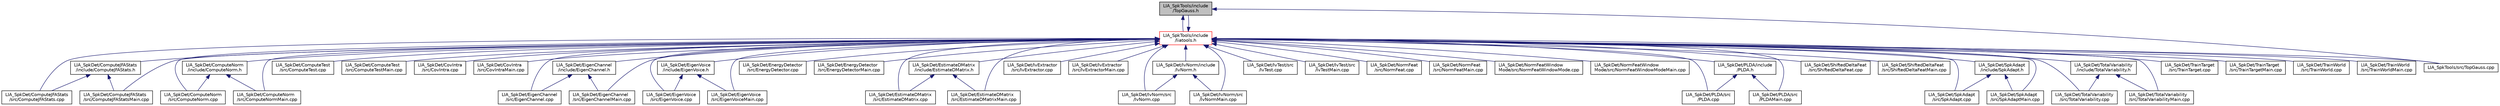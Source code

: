 digraph "LIA_SpkTools/include/TopGauss.h"
{
  edge [fontname="Helvetica",fontsize="10",labelfontname="Helvetica",labelfontsize="10"];
  node [fontname="Helvetica",fontsize="10",shape=record];
  Node1 [label="LIA_SpkTools/include\l/TopGauss.h",height=0.2,width=0.4,color="black", fillcolor="grey75", style="filled" fontcolor="black"];
  Node1 -> Node2 [dir="back",color="midnightblue",fontsize="10",style="solid",fontname="Helvetica"];
  Node2 [label="LIA_SpkTools/include\l/liatools.h",height=0.2,width=0.4,color="red", fillcolor="white", style="filled",URL="$liatools_8h.html"];
  Node2 -> Node3 [dir="back",color="midnightblue",fontsize="10",style="solid",fontname="Helvetica"];
  Node3 [label="LIA_SpkDet/ComputeJFAStats\l/include/ComputeJFAStats.h",height=0.2,width=0.4,color="black", fillcolor="white", style="filled",URL="$ComputeJFAStats_8h.html"];
  Node3 -> Node4 [dir="back",color="midnightblue",fontsize="10",style="solid",fontname="Helvetica"];
  Node4 [label="LIA_SpkDet/ComputeJFAStats\l/src/ComputeJFAStats.cpp",height=0.2,width=0.4,color="black", fillcolor="white", style="filled",URL="$ComputeJFAStats_8cpp.html"];
  Node3 -> Node5 [dir="back",color="midnightblue",fontsize="10",style="solid",fontname="Helvetica"];
  Node5 [label="LIA_SpkDet/ComputeJFAStats\l/src/ComputeJFAStatsMain.cpp",height=0.2,width=0.4,color="black", fillcolor="white", style="filled",URL="$ComputeJFAStatsMain_8cpp.html"];
  Node2 -> Node4 [dir="back",color="midnightblue",fontsize="10",style="solid",fontname="Helvetica"];
  Node2 -> Node5 [dir="back",color="midnightblue",fontsize="10",style="solid",fontname="Helvetica"];
  Node2 -> Node6 [dir="back",color="midnightblue",fontsize="10",style="solid",fontname="Helvetica"];
  Node6 [label="LIA_SpkDet/ComputeNorm\l/include/ComputeNorm.h",height=0.2,width=0.4,color="black", fillcolor="white", style="filled",URL="$ComputeNorm_8h.html"];
  Node6 -> Node7 [dir="back",color="midnightblue",fontsize="10",style="solid",fontname="Helvetica"];
  Node7 [label="LIA_SpkDet/ComputeNorm\l/src/ComputeNorm.cpp",height=0.2,width=0.4,color="black", fillcolor="white", style="filled",URL="$ComputeNorm_8cpp.html"];
  Node6 -> Node8 [dir="back",color="midnightblue",fontsize="10",style="solid",fontname="Helvetica"];
  Node8 [label="LIA_SpkDet/ComputeNorm\l/src/ComputeNormMain.cpp",height=0.2,width=0.4,color="black", fillcolor="white", style="filled",URL="$ComputeNormMain_8cpp.html"];
  Node2 -> Node7 [dir="back",color="midnightblue",fontsize="10",style="solid",fontname="Helvetica"];
  Node2 -> Node8 [dir="back",color="midnightblue",fontsize="10",style="solid",fontname="Helvetica"];
  Node2 -> Node9 [dir="back",color="midnightblue",fontsize="10",style="solid",fontname="Helvetica"];
  Node9 [label="LIA_SpkDet/ComputeTest\l/src/ComputeTest.cpp",height=0.2,width=0.4,color="black", fillcolor="white", style="filled",URL="$ComputeTest_8cpp.html"];
  Node2 -> Node10 [dir="back",color="midnightblue",fontsize="10",style="solid",fontname="Helvetica"];
  Node10 [label="LIA_SpkDet/ComputeTest\l/src/ComputeTestMain.cpp",height=0.2,width=0.4,color="black", fillcolor="white", style="filled",URL="$ComputeTestMain_8cpp.html"];
  Node2 -> Node11 [dir="back",color="midnightblue",fontsize="10",style="solid",fontname="Helvetica"];
  Node11 [label="LIA_SpkDet/CovIntra\l/src/CovIntra.cpp",height=0.2,width=0.4,color="black", fillcolor="white", style="filled",URL="$CovIntra_8cpp.html"];
  Node2 -> Node12 [dir="back",color="midnightblue",fontsize="10",style="solid",fontname="Helvetica"];
  Node12 [label="LIA_SpkDet/CovIntra\l/src/CovIntraMain.cpp",height=0.2,width=0.4,color="black", fillcolor="white", style="filled",URL="$CovIntraMain_8cpp.html"];
  Node2 -> Node13 [dir="back",color="midnightblue",fontsize="10",style="solid",fontname="Helvetica"];
  Node13 [label="LIA_SpkDet/EigenChannel\l/include/EigenChannel.h",height=0.2,width=0.4,color="black", fillcolor="white", style="filled",URL="$EigenChannel_8h.html"];
  Node13 -> Node14 [dir="back",color="midnightblue",fontsize="10",style="solid",fontname="Helvetica"];
  Node14 [label="LIA_SpkDet/EigenChannel\l/src/EigenChannel.cpp",height=0.2,width=0.4,color="black", fillcolor="white", style="filled",URL="$EigenChannel_8cpp.html"];
  Node13 -> Node15 [dir="back",color="midnightblue",fontsize="10",style="solid",fontname="Helvetica"];
  Node15 [label="LIA_SpkDet/EigenChannel\l/src/EigenChannelMain.cpp",height=0.2,width=0.4,color="black", fillcolor="white", style="filled",URL="$EigenChannelMain_8cpp.html"];
  Node2 -> Node14 [dir="back",color="midnightblue",fontsize="10",style="solid",fontname="Helvetica"];
  Node2 -> Node15 [dir="back",color="midnightblue",fontsize="10",style="solid",fontname="Helvetica"];
  Node2 -> Node16 [dir="back",color="midnightblue",fontsize="10",style="solid",fontname="Helvetica"];
  Node16 [label="LIA_SpkDet/EigenVoice\l/include/EigenVoice.h",height=0.2,width=0.4,color="black", fillcolor="white", style="filled",URL="$EigenVoice_8h.html"];
  Node16 -> Node17 [dir="back",color="midnightblue",fontsize="10",style="solid",fontname="Helvetica"];
  Node17 [label="LIA_SpkDet/EigenVoice\l/src/EigenVoice.cpp",height=0.2,width=0.4,color="black", fillcolor="white", style="filled",URL="$EigenVoice_8cpp.html"];
  Node16 -> Node18 [dir="back",color="midnightblue",fontsize="10",style="solid",fontname="Helvetica"];
  Node18 [label="LIA_SpkDet/EigenVoice\l/src/EigenVoiceMain.cpp",height=0.2,width=0.4,color="black", fillcolor="white", style="filled",URL="$EigenVoiceMain_8cpp.html"];
  Node2 -> Node17 [dir="back",color="midnightblue",fontsize="10",style="solid",fontname="Helvetica"];
  Node2 -> Node18 [dir="back",color="midnightblue",fontsize="10",style="solid",fontname="Helvetica"];
  Node2 -> Node19 [dir="back",color="midnightblue",fontsize="10",style="solid",fontname="Helvetica"];
  Node19 [label="LIA_SpkDet/EnergyDetector\l/src/EnergyDetector.cpp",height=0.2,width=0.4,color="black", fillcolor="white", style="filled",URL="$EnergyDetector_8cpp.html"];
  Node2 -> Node20 [dir="back",color="midnightblue",fontsize="10",style="solid",fontname="Helvetica"];
  Node20 [label="LIA_SpkDet/EnergyDetector\l/src/EnergyDetectorMain.cpp",height=0.2,width=0.4,color="black", fillcolor="white", style="filled",URL="$EnergyDetectorMain_8cpp.html"];
  Node2 -> Node21 [dir="back",color="midnightblue",fontsize="10",style="solid",fontname="Helvetica"];
  Node21 [label="LIA_SpkDet/EstimateDMatrix\l/include/EstimateDMatrix.h",height=0.2,width=0.4,color="black", fillcolor="white", style="filled",URL="$EstimateDMatrix_8h.html"];
  Node21 -> Node22 [dir="back",color="midnightblue",fontsize="10",style="solid",fontname="Helvetica"];
  Node22 [label="LIA_SpkDet/EstimateDMatrix\l/src/EstimateDMatrix.cpp",height=0.2,width=0.4,color="black", fillcolor="white", style="filled",URL="$EstimateDMatrix_8cpp.html"];
  Node21 -> Node23 [dir="back",color="midnightblue",fontsize="10",style="solid",fontname="Helvetica"];
  Node23 [label="LIA_SpkDet/EstimateDMatrix\l/src/EstimateDMatrixMain.cpp",height=0.2,width=0.4,color="black", fillcolor="white", style="filled",URL="$EstimateDMatrixMain_8cpp.html"];
  Node2 -> Node22 [dir="back",color="midnightblue",fontsize="10",style="solid",fontname="Helvetica"];
  Node2 -> Node23 [dir="back",color="midnightblue",fontsize="10",style="solid",fontname="Helvetica"];
  Node2 -> Node24 [dir="back",color="midnightblue",fontsize="10",style="solid",fontname="Helvetica"];
  Node24 [label="LIA_SpkDet/IvExtractor\l/src/IvExtractor.cpp",height=0.2,width=0.4,color="black", fillcolor="white", style="filled",URL="$IvExtractor_8cpp.html"];
  Node2 -> Node25 [dir="back",color="midnightblue",fontsize="10",style="solid",fontname="Helvetica"];
  Node25 [label="LIA_SpkDet/IvExtractor\l/src/IvExtractorMain.cpp",height=0.2,width=0.4,color="black", fillcolor="white", style="filled",URL="$IvExtractorMain_8cpp.html"];
  Node2 -> Node26 [dir="back",color="midnightblue",fontsize="10",style="solid",fontname="Helvetica"];
  Node26 [label="LIA_SpkDet/IvNorm/include\l/IvNorm.h",height=0.2,width=0.4,color="black", fillcolor="white", style="filled",URL="$IvNorm_8h.html"];
  Node26 -> Node27 [dir="back",color="midnightblue",fontsize="10",style="solid",fontname="Helvetica"];
  Node27 [label="LIA_SpkDet/IvNorm/src\l/IvNorm.cpp",height=0.2,width=0.4,color="black", fillcolor="white", style="filled",URL="$IvNorm_8cpp.html"];
  Node26 -> Node28 [dir="back",color="midnightblue",fontsize="10",style="solid",fontname="Helvetica"];
  Node28 [label="LIA_SpkDet/IvNorm/src\l/IvNormMain.cpp",height=0.2,width=0.4,color="black", fillcolor="white", style="filled",URL="$IvNormMain_8cpp.html"];
  Node2 -> Node27 [dir="back",color="midnightblue",fontsize="10",style="solid",fontname="Helvetica"];
  Node2 -> Node28 [dir="back",color="midnightblue",fontsize="10",style="solid",fontname="Helvetica"];
  Node2 -> Node29 [dir="back",color="midnightblue",fontsize="10",style="solid",fontname="Helvetica"];
  Node29 [label="LIA_SpkDet/IvTest/src\l/IvTest.cpp",height=0.2,width=0.4,color="black", fillcolor="white", style="filled",URL="$IvTest_8cpp.html"];
  Node2 -> Node30 [dir="back",color="midnightblue",fontsize="10",style="solid",fontname="Helvetica"];
  Node30 [label="LIA_SpkDet/IvTest/src\l/IvTestMain.cpp",height=0.2,width=0.4,color="black", fillcolor="white", style="filled",URL="$IvTestMain_8cpp.html"];
  Node2 -> Node31 [dir="back",color="midnightblue",fontsize="10",style="solid",fontname="Helvetica"];
  Node31 [label="LIA_SpkDet/NormFeat\l/src/NormFeat.cpp",height=0.2,width=0.4,color="black", fillcolor="white", style="filled",URL="$NormFeat_8cpp.html"];
  Node2 -> Node32 [dir="back",color="midnightblue",fontsize="10",style="solid",fontname="Helvetica"];
  Node32 [label="LIA_SpkDet/NormFeat\l/src/NormFeatMain.cpp",height=0.2,width=0.4,color="black", fillcolor="white", style="filled",URL="$NormFeatMain_8cpp.html"];
  Node2 -> Node33 [dir="back",color="midnightblue",fontsize="10",style="solid",fontname="Helvetica"];
  Node33 [label="LIA_SpkDet/NormFeatWindow\lMode/src/NormFeatWindowMode.cpp",height=0.2,width=0.4,color="black", fillcolor="white", style="filled",URL="$NormFeatWindowMode_8cpp.html"];
  Node2 -> Node34 [dir="back",color="midnightblue",fontsize="10",style="solid",fontname="Helvetica"];
  Node34 [label="LIA_SpkDet/NormFeatWindow\lMode/src/NormFeatWindowModeMain.cpp",height=0.2,width=0.4,color="black", fillcolor="white", style="filled",URL="$NormFeatWindowModeMain_8cpp.html"];
  Node2 -> Node35 [dir="back",color="midnightblue",fontsize="10",style="solid",fontname="Helvetica"];
  Node35 [label="LIA_SpkDet/PLDA/include\l/PLDA.h",height=0.2,width=0.4,color="black", fillcolor="white", style="filled",URL="$PLDA_8h.html"];
  Node35 -> Node36 [dir="back",color="midnightblue",fontsize="10",style="solid",fontname="Helvetica"];
  Node36 [label="LIA_SpkDet/PLDA/src\l/PLDA.cpp",height=0.2,width=0.4,color="black", fillcolor="white", style="filled",URL="$PLDA_8cpp.html"];
  Node35 -> Node37 [dir="back",color="midnightblue",fontsize="10",style="solid",fontname="Helvetica"];
  Node37 [label="LIA_SpkDet/PLDA/src\l/PLDAMain.cpp",height=0.2,width=0.4,color="black", fillcolor="white", style="filled",URL="$PLDAMain_8cpp.html"];
  Node2 -> Node36 [dir="back",color="midnightblue",fontsize="10",style="solid",fontname="Helvetica"];
  Node2 -> Node37 [dir="back",color="midnightblue",fontsize="10",style="solid",fontname="Helvetica"];
  Node2 -> Node38 [dir="back",color="midnightblue",fontsize="10",style="solid",fontname="Helvetica"];
  Node38 [label="LIA_SpkDet/ShiftedDeltaFeat\l/src/ShiftedDeltaFeat.cpp",height=0.2,width=0.4,color="black", fillcolor="white", style="filled",URL="$ShiftedDeltaFeat_8cpp.html"];
  Node2 -> Node39 [dir="back",color="midnightblue",fontsize="10",style="solid",fontname="Helvetica"];
  Node39 [label="LIA_SpkDet/ShiftedDeltaFeat\l/src/ShiftedDeltaFeatMain.cpp",height=0.2,width=0.4,color="black", fillcolor="white", style="filled",URL="$ShiftedDeltaFeatMain_8cpp.html"];
  Node2 -> Node40 [dir="back",color="midnightblue",fontsize="10",style="solid",fontname="Helvetica"];
  Node40 [label="LIA_SpkDet/SpkAdapt\l/include/SpkAdapt.h",height=0.2,width=0.4,color="black", fillcolor="white", style="filled",URL="$SpkAdapt_8h.html"];
  Node40 -> Node41 [dir="back",color="midnightblue",fontsize="10",style="solid",fontname="Helvetica"];
  Node41 [label="LIA_SpkDet/SpkAdapt\l/src/SpkAdapt.cpp",height=0.2,width=0.4,color="black", fillcolor="white", style="filled",URL="$SpkAdapt_8cpp.html"];
  Node40 -> Node42 [dir="back",color="midnightblue",fontsize="10",style="solid",fontname="Helvetica"];
  Node42 [label="LIA_SpkDet/SpkAdapt\l/src/SpkAdaptMain.cpp",height=0.2,width=0.4,color="black", fillcolor="white", style="filled",URL="$SpkAdaptMain_8cpp.html"];
  Node2 -> Node41 [dir="back",color="midnightblue",fontsize="10",style="solid",fontname="Helvetica"];
  Node2 -> Node42 [dir="back",color="midnightblue",fontsize="10",style="solid",fontname="Helvetica"];
  Node2 -> Node43 [dir="back",color="midnightblue",fontsize="10",style="solid",fontname="Helvetica"];
  Node43 [label="LIA_SpkDet/TotalVariability\l/include/TotalVariability.h",height=0.2,width=0.4,color="black", fillcolor="white", style="filled",URL="$TotalVariability_8h.html"];
  Node43 -> Node44 [dir="back",color="midnightblue",fontsize="10",style="solid",fontname="Helvetica"];
  Node44 [label="LIA_SpkDet/TotalVariability\l/src/TotalVariability.cpp",height=0.2,width=0.4,color="black", fillcolor="white", style="filled",URL="$TotalVariability_8cpp.html"];
  Node43 -> Node45 [dir="back",color="midnightblue",fontsize="10",style="solid",fontname="Helvetica"];
  Node45 [label="LIA_SpkDet/TotalVariability\l/src/TotalVariabilityMain.cpp",height=0.2,width=0.4,color="black", fillcolor="white", style="filled",URL="$TotalVariabilityMain_8cpp.html"];
  Node2 -> Node44 [dir="back",color="midnightblue",fontsize="10",style="solid",fontname="Helvetica"];
  Node2 -> Node45 [dir="back",color="midnightblue",fontsize="10",style="solid",fontname="Helvetica"];
  Node2 -> Node46 [dir="back",color="midnightblue",fontsize="10",style="solid",fontname="Helvetica"];
  Node46 [label="LIA_SpkDet/TrainTarget\l/src/TrainTarget.cpp",height=0.2,width=0.4,color="black", fillcolor="white", style="filled",URL="$TrainTarget_8cpp.html"];
  Node2 -> Node47 [dir="back",color="midnightblue",fontsize="10",style="solid",fontname="Helvetica"];
  Node47 [label="LIA_SpkDet/TrainTarget\l/src/TrainTargetMain.cpp",height=0.2,width=0.4,color="black", fillcolor="white", style="filled",URL="$TrainTargetMain_8cpp.html"];
  Node2 -> Node48 [dir="back",color="midnightblue",fontsize="10",style="solid",fontname="Helvetica"];
  Node48 [label="LIA_SpkDet/TrainWorld\l/src/TrainWorld.cpp",height=0.2,width=0.4,color="black", fillcolor="white", style="filled",URL="$TrainWorld_8cpp.html"];
  Node2 -> Node49 [dir="back",color="midnightblue",fontsize="10",style="solid",fontname="Helvetica"];
  Node49 [label="LIA_SpkDet/TrainWorld\l/src/TrainWorldMain.cpp",height=0.2,width=0.4,color="black", fillcolor="white", style="filled",URL="$TrainWorldMain_8cpp.html"];
  Node2 -> Node1 [dir="back",color="midnightblue",fontsize="10",style="solid",fontname="Helvetica"];
  Node2 -> Node50 [dir="back",color="midnightblue",fontsize="10",style="solid",fontname="Helvetica"];
  Node50 [label="LIA_SpkTools/src/TopGauss.cpp",height=0.2,width=0.4,color="black", fillcolor="white", style="filled",URL="$TopGauss_8cpp.html"];
  Node1 -> Node50 [dir="back",color="midnightblue",fontsize="10",style="solid",fontname="Helvetica"];
}
